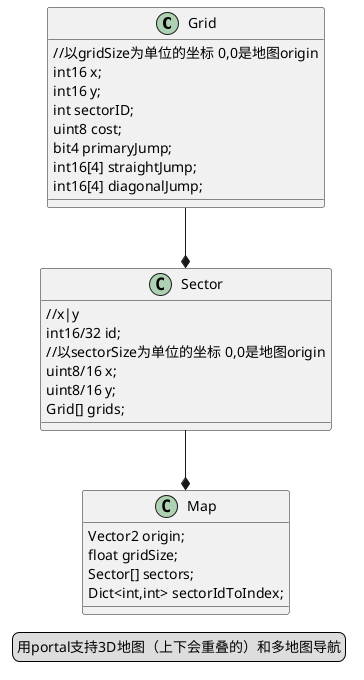 ﻿@startuml
'https://plantuml.com/class-diagram

class Grid{
    //以gridSize为单位的坐标 0,0是地图origin
    int16 x;
    int16 y;
    int sectorID;
    uint8 cost;
    bit4 primaryJump;
    int16[4] straightJump; 
    int16[4] diagonalJump;
}
Grid --*Sector

class Sector{
    //x|y
    int16/32 id; 
    //以sectorSize为单位的坐标 0,0是地图origin
    uint8/16 x; 
    uint8/16 y;
    Grid[] grids;
}
Sector --*Map

class Map{
    Vector2 origin;
    float gridSize;
    Sector[] sectors;
    Dict<int,int> sectorIdToIndex;
}

legend 用portal支持3D地图（上下会重叠的）和多地图导航

@enduml